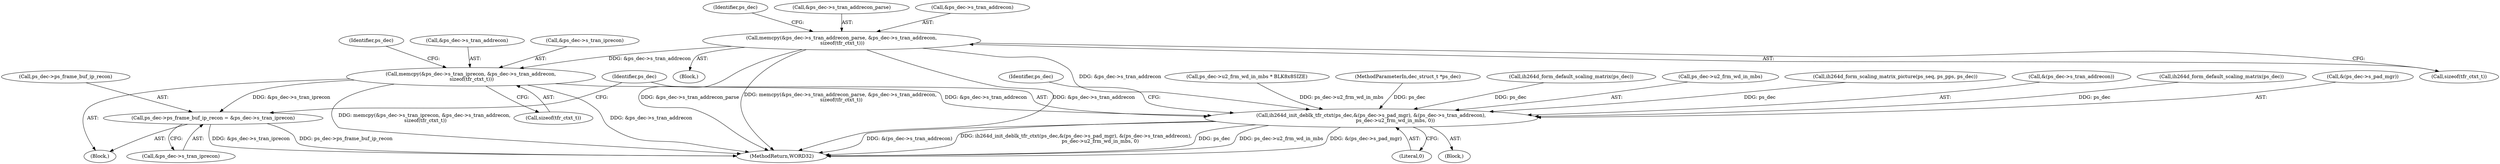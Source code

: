 digraph "0_Android_0b23c81c3dd9ec38f7e6806a3955fed1925541a0_3@API" {
"1002085" [label="(Call,memcpy(&ps_dec->s_tran_iprecon, &ps_dec->s_tran_addrecon,\n sizeof(tfr_ctxt_t)))"];
"1002063" [label="(Call,memcpy(&ps_dec->s_tran_addrecon_parse, &ps_dec->s_tran_addrecon,\n sizeof(tfr_ctxt_t)))"];
"1002096" [label="(Call,ps_dec->ps_frame_buf_ip_recon = &ps_dec->s_tran_iprecon)"];
"1002104" [label="(Call,ih264d_init_deblk_tfr_ctxt(ps_dec,&(ps_dec->s_pad_mgr), &(ps_dec->s_tran_addrecon),\n                               ps_dec->u2_frm_wd_in_mbs, 0))"];
"1002098" [label="(Identifier,ps_dec)"];
"1002094" [label="(Call,sizeof(tfr_ctxt_t))"];
"1002085" [label="(Call,memcpy(&ps_dec->s_tran_iprecon, &ps_dec->s_tran_addrecon,\n sizeof(tfr_ctxt_t)))"];
"1002084" [label="(Block,)"];
"1002104" [label="(Call,ih264d_init_deblk_tfr_ctxt(ps_dec,&(ps_dec->s_pad_mgr), &(ps_dec->s_tran_addrecon),\n                               ps_dec->u2_frm_wd_in_mbs, 0))"];
"1002106" [label="(Call,&(ps_dec->s_pad_mgr))"];
"1002120" [label="(Identifier,ps_dec)"];
"1002117" [label="(Literal,0)"];
"1001677" [label="(Call,ps_dec->u2_frm_wd_in_mbs * BLK8x8SIZE)"];
"1000136" [label="(MethodParameterIn,dec_struct_t *ps_dec)"];
"1002097" [label="(Call,ps_dec->ps_frame_buf_ip_recon)"];
"1002159" [label="(MethodReturn,WORD32)"];
"1002063" [label="(Call,memcpy(&ps_dec->s_tran_addrecon_parse, &ps_dec->s_tran_addrecon,\n sizeof(tfr_ctxt_t)))"];
"1002096" [label="(Call,ps_dec->ps_frame_buf_ip_recon = &ps_dec->s_tran_iprecon)"];
"1002072" [label="(Call,sizeof(tfr_ctxt_t))"];
"1002100" [label="(Call,&ps_dec->s_tran_iprecon)"];
"1002009" [label="(Call,ih264d_form_default_scaling_matrix(ps_dec))"];
"1002114" [label="(Call,ps_dec->u2_frm_wd_in_mbs)"];
"1002078" [label="(Identifier,ps_dec)"];
"1000141" [label="(Block,)"];
"1002105" [label="(Identifier,ps_dec)"];
"1002064" [label="(Call,&ps_dec->s_tran_addrecon_parse)"];
"1001996" [label="(Call,ih264d_form_scaling_matrix_picture(ps_seq, ps_pps, ps_dec))"];
"1002110" [label="(Call,&(ps_dec->s_tran_addrecon))"];
"1002090" [label="(Call,&ps_dec->s_tran_addrecon)"];
"1002086" [label="(Call,&ps_dec->s_tran_iprecon)"];
"1002068" [label="(Call,&ps_dec->s_tran_addrecon)"];
"1002025" [label="(Call,ih264d_form_default_scaling_matrix(ps_dec))"];
"1002062" [label="(Block,)"];
"1002085" -> "1002084"  [label="AST: "];
"1002085" -> "1002094"  [label="CFG: "];
"1002086" -> "1002085"  [label="AST: "];
"1002090" -> "1002085"  [label="AST: "];
"1002094" -> "1002085"  [label="AST: "];
"1002098" -> "1002085"  [label="CFG: "];
"1002085" -> "1002159"  [label="DDG: &ps_dec->s_tran_addrecon"];
"1002085" -> "1002159"  [label="DDG: memcpy(&ps_dec->s_tran_iprecon, &ps_dec->s_tran_addrecon,\n sizeof(tfr_ctxt_t))"];
"1002063" -> "1002085"  [label="DDG: &ps_dec->s_tran_addrecon"];
"1002085" -> "1002096"  [label="DDG: &ps_dec->s_tran_iprecon"];
"1002085" -> "1002104"  [label="DDG: &ps_dec->s_tran_addrecon"];
"1002063" -> "1002062"  [label="AST: "];
"1002063" -> "1002072"  [label="CFG: "];
"1002064" -> "1002063"  [label="AST: "];
"1002068" -> "1002063"  [label="AST: "];
"1002072" -> "1002063"  [label="AST: "];
"1002078" -> "1002063"  [label="CFG: "];
"1002063" -> "1002159"  [label="DDG: memcpy(&ps_dec->s_tran_addrecon_parse, &ps_dec->s_tran_addrecon,\n sizeof(tfr_ctxt_t))"];
"1002063" -> "1002159"  [label="DDG: &ps_dec->s_tran_addrecon"];
"1002063" -> "1002159"  [label="DDG: &ps_dec->s_tran_addrecon_parse"];
"1002063" -> "1002104"  [label="DDG: &ps_dec->s_tran_addrecon"];
"1002096" -> "1002084"  [label="AST: "];
"1002096" -> "1002100"  [label="CFG: "];
"1002097" -> "1002096"  [label="AST: "];
"1002100" -> "1002096"  [label="AST: "];
"1002105" -> "1002096"  [label="CFG: "];
"1002096" -> "1002159"  [label="DDG: ps_dec->ps_frame_buf_ip_recon"];
"1002096" -> "1002159"  [label="DDG: &ps_dec->s_tran_iprecon"];
"1002104" -> "1000141"  [label="AST: "];
"1002104" -> "1002117"  [label="CFG: "];
"1002105" -> "1002104"  [label="AST: "];
"1002106" -> "1002104"  [label="AST: "];
"1002110" -> "1002104"  [label="AST: "];
"1002114" -> "1002104"  [label="AST: "];
"1002117" -> "1002104"  [label="AST: "];
"1002120" -> "1002104"  [label="CFG: "];
"1002104" -> "1002159"  [label="DDG: ps_dec->u2_frm_wd_in_mbs"];
"1002104" -> "1002159"  [label="DDG: &(ps_dec->s_pad_mgr)"];
"1002104" -> "1002159"  [label="DDG: &(ps_dec->s_tran_addrecon)"];
"1002104" -> "1002159"  [label="DDG: ih264d_init_deblk_tfr_ctxt(ps_dec,&(ps_dec->s_pad_mgr), &(ps_dec->s_tran_addrecon),\n                               ps_dec->u2_frm_wd_in_mbs, 0)"];
"1002104" -> "1002159"  [label="DDG: ps_dec"];
"1002009" -> "1002104"  [label="DDG: ps_dec"];
"1002025" -> "1002104"  [label="DDG: ps_dec"];
"1001996" -> "1002104"  [label="DDG: ps_dec"];
"1000136" -> "1002104"  [label="DDG: ps_dec"];
"1001677" -> "1002104"  [label="DDG: ps_dec->u2_frm_wd_in_mbs"];
}
